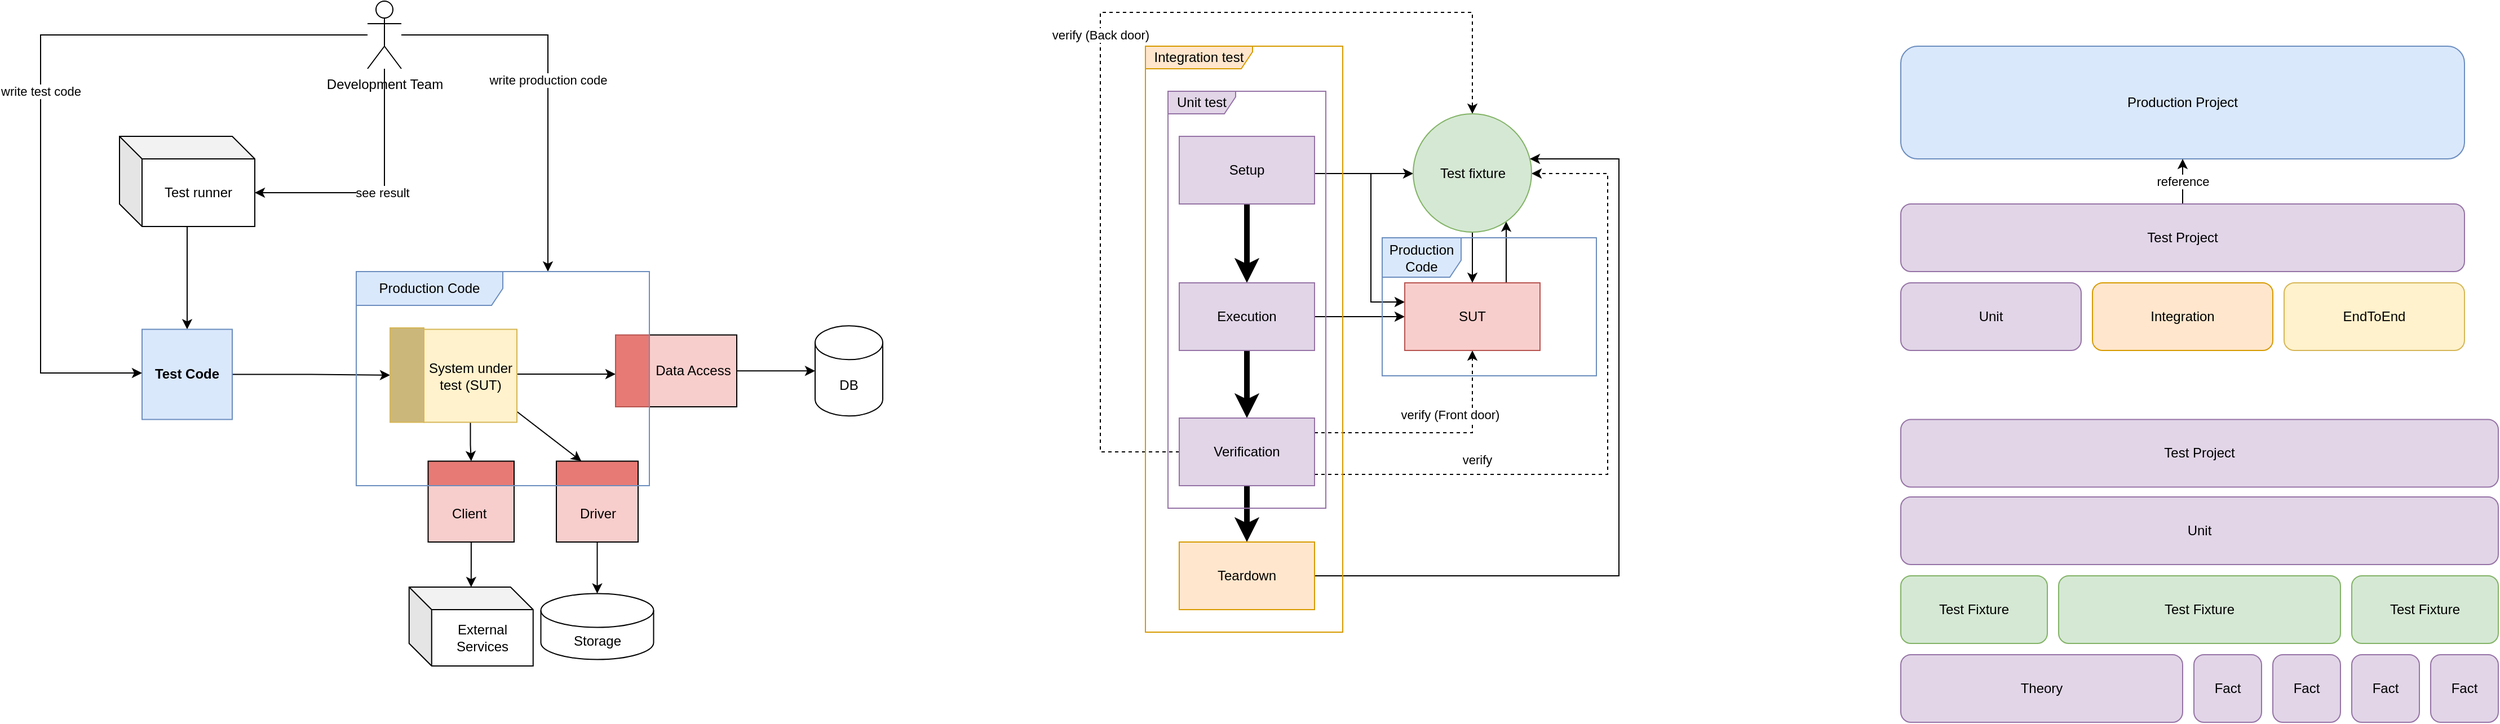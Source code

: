 <mxfile version="21.7.5" type="github">
  <diagram name="หน้า-1" id="V54rJkGDe6UenH7iF8Wh">
    <mxGraphModel dx="1235" dy="638" grid="1" gridSize="10" guides="1" tooltips="1" connect="1" arrows="1" fold="1" page="1" pageScale="1" pageWidth="827" pageHeight="1169" math="0" shadow="0">
      <root>
        <mxCell id="0" />
        <mxCell id="1" parent="0" />
        <mxCell id="IcwU3DTUadqm8QiGpATD-16" style="rounded=0;orthogonalLoop=1;jettySize=auto;html=1;" parent="1" source="IcwU3DTUadqm8QiGpATD-11" target="IcwU3DTUadqm8QiGpATD-13" edge="1">
          <mxGeometry relative="1" as="geometry" />
        </mxCell>
        <mxCell id="IcwU3DTUadqm8QiGpATD-11" value="Test runner" style="shape=cube;whiteSpace=wrap;html=1;boundedLbl=1;backgroundOutline=1;darkOpacity=0.05;darkOpacity2=0.1;" parent="1" vertex="1">
          <mxGeometry x="210" y="320" width="120" height="80" as="geometry" />
        </mxCell>
        <mxCell id="IcwU3DTUadqm8QiGpATD-17" style="edgeStyle=orthogonalEdgeStyle;rounded=0;orthogonalLoop=1;jettySize=auto;html=1;" parent="1" source="IcwU3DTUadqm8QiGpATD-13" target="IcwU3DTUadqm8QiGpATD-47" edge="1">
          <mxGeometry relative="1" as="geometry">
            <mxPoint x="380" y="480" as="targetPoint" />
          </mxGeometry>
        </mxCell>
        <mxCell id="IcwU3DTUadqm8QiGpATD-13" value="Test Code" style="whiteSpace=wrap;html=1;aspect=fixed;fillColor=#dae8fc;strokeColor=#6c8ebf;fontStyle=1" parent="1" vertex="1">
          <mxGeometry x="230" y="491.25" width="80" height="80" as="geometry" />
        </mxCell>
        <mxCell id="IcwU3DTUadqm8QiGpATD-20" style="edgeStyle=orthogonalEdgeStyle;rounded=0;orthogonalLoop=1;jettySize=auto;html=1;" parent="1" source="IcwU3DTUadqm8QiGpATD-14" target="IcwU3DTUadqm8QiGpATD-43" edge="1">
          <mxGeometry relative="1" as="geometry">
            <mxPoint x="630" y="440" as="targetPoint" />
            <Array as="points">
              <mxPoint x="600" y="531" />
              <mxPoint x="600" y="531" />
            </Array>
          </mxGeometry>
        </mxCell>
        <mxCell id="IcwU3DTUadqm8QiGpATD-22" style="edgeStyle=orthogonalEdgeStyle;rounded=0;orthogonalLoop=1;jettySize=auto;html=1;" parent="1" source="IcwU3DTUadqm8QiGpATD-14" target="IcwU3DTUadqm8QiGpATD-45" edge="1">
          <mxGeometry relative="1" as="geometry">
            <mxPoint x="420" y="590" as="targetPoint" />
          </mxGeometry>
        </mxCell>
        <mxCell id="IcwU3DTUadqm8QiGpATD-33" style="rounded=0;orthogonalLoop=1;jettySize=auto;html=1;" parent="1" source="IcwU3DTUadqm8QiGpATD-14" target="IcwU3DTUadqm8QiGpATD-44" edge="1">
          <mxGeometry relative="1" as="geometry" />
        </mxCell>
        <mxCell id="IcwU3DTUadqm8QiGpATD-14" value="System under test (SUT)" style="whiteSpace=wrap;html=1;aspect=fixed;fillColor=#fff2cc;strokeColor=#d6b656;" parent="1" vertex="1">
          <mxGeometry x="480" y="491.25" width="82.5" height="82.5" as="geometry" />
        </mxCell>
        <mxCell id="IcwU3DTUadqm8QiGpATD-24" style="rounded=0;orthogonalLoop=1;jettySize=auto;html=1;" parent="1" source="IcwU3DTUadqm8QiGpATD-53" target="IcwU3DTUadqm8QiGpATD-23" edge="1">
          <mxGeometry relative="1" as="geometry">
            <mxPoint x="720" y="530" as="sourcePoint" />
          </mxGeometry>
        </mxCell>
        <mxCell id="IcwU3DTUadqm8QiGpATD-26" style="edgeStyle=orthogonalEdgeStyle;rounded=0;orthogonalLoop=1;jettySize=auto;html=1;" parent="1" source="IcwU3DTUadqm8QiGpATD-49" target="IcwU3DTUadqm8QiGpATD-25" edge="1">
          <mxGeometry relative="1" as="geometry">
            <mxPoint x="513.8" y="690" as="sourcePoint" />
          </mxGeometry>
        </mxCell>
        <mxCell id="IcwU3DTUadqm8QiGpATD-23" value="DB" style="shape=cylinder3;whiteSpace=wrap;html=1;boundedLbl=1;backgroundOutline=1;size=15;" parent="1" vertex="1">
          <mxGeometry x="827" y="488.13" width="60" height="80" as="geometry" />
        </mxCell>
        <mxCell id="IcwU3DTUadqm8QiGpATD-25" value="External Services" style="shape=cube;whiteSpace=wrap;html=1;boundedLbl=1;backgroundOutline=1;darkOpacity=0.05;darkOpacity2=0.1;" parent="1" vertex="1">
          <mxGeometry x="466.88" y="720" width="110" height="70" as="geometry" />
        </mxCell>
        <mxCell id="IcwU3DTUadqm8QiGpATD-31" value="Storage" style="shape=cylinder3;whiteSpace=wrap;html=1;boundedLbl=1;backgroundOutline=1;size=15;" parent="1" vertex="1">
          <mxGeometry x="583.75" y="725.75" width="100" height="58.5" as="geometry" />
        </mxCell>
        <mxCell id="IcwU3DTUadqm8QiGpATD-37" value="write production code" style="edgeStyle=orthogonalEdgeStyle;rounded=0;orthogonalLoop=1;jettySize=auto;html=1;" parent="1" source="IcwU3DTUadqm8QiGpATD-36" target="rgRRa4uVCQyOLxnNqHUD-61" edge="1">
          <mxGeometry relative="1" as="geometry">
            <mxPoint x="600" y="370" as="targetPoint" />
            <Array as="points">
              <mxPoint x="590" y="230" />
            </Array>
          </mxGeometry>
        </mxCell>
        <mxCell id="IcwU3DTUadqm8QiGpATD-39" value="write test code" style="edgeStyle=orthogonalEdgeStyle;rounded=0;orthogonalLoop=1;jettySize=auto;html=1;" parent="1" source="IcwU3DTUadqm8QiGpATD-36" target="IcwU3DTUadqm8QiGpATD-13" edge="1">
          <mxGeometry relative="1" as="geometry">
            <Array as="points">
              <mxPoint x="140" y="230" />
              <mxPoint x="140" y="530" />
            </Array>
          </mxGeometry>
        </mxCell>
        <mxCell id="IcwU3DTUadqm8QiGpATD-41" value="see result" style="edgeStyle=orthogonalEdgeStyle;rounded=0;orthogonalLoop=1;jettySize=auto;html=1;" parent="1" source="IcwU3DTUadqm8QiGpATD-36" target="IcwU3DTUadqm8QiGpATD-11" edge="1">
          <mxGeometry relative="1" as="geometry">
            <Array as="points">
              <mxPoint x="445" y="370" />
            </Array>
          </mxGeometry>
        </mxCell>
        <mxCell id="IcwU3DTUadqm8QiGpATD-36" value="Development Team" style="shape=umlActor;verticalLabelPosition=bottom;verticalAlign=top;html=1;outlineConnect=0;" parent="1" vertex="1">
          <mxGeometry x="430" y="200" width="30" height="60" as="geometry" />
        </mxCell>
        <mxCell id="IcwU3DTUadqm8QiGpATD-43" value="" style="verticalLabelPosition=bottom;verticalAlign=top;html=1;shape=mxgraph.basic.rect;fillColor2=none;strokeWidth=1;size=20;indent=5;fillColor=#e77a74;strokeColor=#b85450;" parent="1" vertex="1">
          <mxGeometry x="650" y="496.25" width="30" height="63.75" as="geometry" />
        </mxCell>
        <mxCell id="IcwU3DTUadqm8QiGpATD-44" value="" style="verticalLabelPosition=bottom;verticalAlign=top;html=1;shape=mxgraph.basic.rect;fillColor2=none;strokeWidth=1;size=20;indent=5;fillColor=#e77a74;" parent="1" vertex="1">
          <mxGeometry x="597.5" y="608.25" width="72.5" height="21.75" as="geometry" />
        </mxCell>
        <mxCell id="IcwU3DTUadqm8QiGpATD-45" value="" style="verticalLabelPosition=bottom;verticalAlign=top;html=1;shape=mxgraph.basic.rect;fillColor2=none;strokeWidth=1;size=0;indent=5;fillColor=#e77a74;" parent="1" vertex="1">
          <mxGeometry x="483.75" y="608.25" width="76.25" height="21.75" as="geometry" />
        </mxCell>
        <mxCell id="IcwU3DTUadqm8QiGpATD-47" value="" style="verticalLabelPosition=bottom;verticalAlign=top;html=1;shape=mxgraph.basic.rect;fillColor2=none;strokeWidth=1;size=20;indent=5;fillColor=#ccb77b;strokeColor=#d6b656;" parent="1" vertex="1">
          <mxGeometry x="450" y="490" width="30" height="83.75" as="geometry" />
        </mxCell>
        <mxCell id="IcwU3DTUadqm8QiGpATD-49" value="Client&amp;nbsp;" style="rounded=0;whiteSpace=wrap;html=1;fillColor=#f8cecc;" parent="1" vertex="1">
          <mxGeometry x="483.75" y="630" width="76.25" height="50" as="geometry" />
        </mxCell>
        <mxCell id="IcwU3DTUadqm8QiGpATD-52" style="rounded=0;orthogonalLoop=1;jettySize=auto;html=1;" parent="1" source="IcwU3DTUadqm8QiGpATD-50" target="IcwU3DTUadqm8QiGpATD-31" edge="1">
          <mxGeometry relative="1" as="geometry" />
        </mxCell>
        <mxCell id="IcwU3DTUadqm8QiGpATD-50" value="Driver" style="rounded=0;whiteSpace=wrap;html=1;fillColor=#f8cecc;" parent="1" vertex="1">
          <mxGeometry x="597.5" y="630" width="72.5" height="50" as="geometry" />
        </mxCell>
        <mxCell id="IcwU3DTUadqm8QiGpATD-53" value="Data Access" style="rounded=0;whiteSpace=wrap;html=1;fillColor=#f8cecc;" parent="1" vertex="1">
          <mxGeometry x="680" y="496.25" width="77.5" height="63.75" as="geometry" />
        </mxCell>
        <mxCell id="rgRRa4uVCQyOLxnNqHUD-7" style="edgeStyle=orthogonalEdgeStyle;rounded=0;orthogonalLoop=1;jettySize=auto;html=1;" edge="1" parent="1" source="rgRRa4uVCQyOLxnNqHUD-1" target="rgRRa4uVCQyOLxnNqHUD-6">
          <mxGeometry relative="1" as="geometry">
            <mxPoint x="1280" y="352.5" as="sourcePoint" />
            <Array as="points">
              <mxPoint x="1290" y="353" />
              <mxPoint x="1290" y="353" />
            </Array>
          </mxGeometry>
        </mxCell>
        <mxCell id="rgRRa4uVCQyOLxnNqHUD-19" value="" style="edgeStyle=orthogonalEdgeStyle;rounded=0;orthogonalLoop=1;jettySize=auto;html=1;strokeWidth=5;" edge="1" parent="1" source="rgRRa4uVCQyOLxnNqHUD-1" target="rgRRa4uVCQyOLxnNqHUD-2">
          <mxGeometry relative="1" as="geometry" />
        </mxCell>
        <mxCell id="rgRRa4uVCQyOLxnNqHUD-41" style="edgeStyle=orthogonalEdgeStyle;rounded=0;orthogonalLoop=1;jettySize=auto;html=1;" edge="1" parent="1" source="rgRRa4uVCQyOLxnNqHUD-1" target="rgRRa4uVCQyOLxnNqHUD-5">
          <mxGeometry relative="1" as="geometry">
            <mxPoint x="1280" y="352.5" as="sourcePoint" />
            <Array as="points">
              <mxPoint x="1320" y="353" />
              <mxPoint x="1320" y="467" />
            </Array>
          </mxGeometry>
        </mxCell>
        <mxCell id="rgRRa4uVCQyOLxnNqHUD-1" value="Setup" style="rounded=0;whiteSpace=wrap;html=1;fillColor=#e1d5e7;strokeColor=#9673a6;" vertex="1" parent="1">
          <mxGeometry x="1150" y="320" width="120" height="60" as="geometry" />
        </mxCell>
        <mxCell id="rgRRa4uVCQyOLxnNqHUD-8" style="edgeStyle=orthogonalEdgeStyle;rounded=0;orthogonalLoop=1;jettySize=auto;html=1;" edge="1" parent="1" source="rgRRa4uVCQyOLxnNqHUD-2" target="rgRRa4uVCQyOLxnNqHUD-5">
          <mxGeometry relative="1" as="geometry">
            <mxPoint x="1280" y="482.5" as="sourcePoint" />
            <Array as="points">
              <mxPoint x="1330" y="480" />
              <mxPoint x="1330" y="480" />
            </Array>
          </mxGeometry>
        </mxCell>
        <mxCell id="rgRRa4uVCQyOLxnNqHUD-20" value="" style="edgeStyle=orthogonalEdgeStyle;rounded=0;orthogonalLoop=1;jettySize=auto;html=1;strokeWidth=5;" edge="1" parent="1" source="rgRRa4uVCQyOLxnNqHUD-2" target="rgRRa4uVCQyOLxnNqHUD-4">
          <mxGeometry relative="1" as="geometry" />
        </mxCell>
        <mxCell id="rgRRa4uVCQyOLxnNqHUD-2" value="Execution" style="rounded=0;whiteSpace=wrap;html=1;fillColor=#e1d5e7;strokeColor=#9673a6;" vertex="1" parent="1">
          <mxGeometry x="1150" y="450" width="120" height="60" as="geometry" />
        </mxCell>
        <mxCell id="rgRRa4uVCQyOLxnNqHUD-21" value="" style="edgeStyle=orthogonalEdgeStyle;rounded=0;orthogonalLoop=1;jettySize=auto;html=1;strokeWidth=5;" edge="1" parent="1" source="rgRRa4uVCQyOLxnNqHUD-4" target="rgRRa4uVCQyOLxnNqHUD-17">
          <mxGeometry relative="1" as="geometry" />
        </mxCell>
        <mxCell id="rgRRa4uVCQyOLxnNqHUD-32" value="verify" style="edgeStyle=orthogonalEdgeStyle;rounded=0;orthogonalLoop=1;jettySize=auto;html=1;dashed=1;" edge="1" parent="1" source="rgRRa4uVCQyOLxnNqHUD-4" target="rgRRa4uVCQyOLxnNqHUD-6">
          <mxGeometry x="-0.515" y="13" relative="1" as="geometry">
            <mxPoint x="1280" y="602.5" as="sourcePoint" />
            <mxPoint x="1360.003" y="603" as="targetPoint" />
            <Array as="points">
              <mxPoint x="1530" y="620" />
              <mxPoint x="1530" y="353" />
            </Array>
            <mxPoint as="offset" />
          </mxGeometry>
        </mxCell>
        <mxCell id="rgRRa4uVCQyOLxnNqHUD-33" value="verify (Back door)" style="edgeStyle=orthogonalEdgeStyle;rounded=0;orthogonalLoop=1;jettySize=auto;html=1;dashed=1;" edge="1" parent="1" source="rgRRa4uVCQyOLxnNqHUD-4" target="rgRRa4uVCQyOLxnNqHUD-6">
          <mxGeometry relative="1" as="geometry">
            <Array as="points">
              <mxPoint x="1080" y="600" />
              <mxPoint x="1080" y="210" />
              <mxPoint x="1410" y="210" />
            </Array>
          </mxGeometry>
        </mxCell>
        <mxCell id="rgRRa4uVCQyOLxnNqHUD-36" value="verify (Front door)" style="edgeStyle=orthogonalEdgeStyle;rounded=0;orthogonalLoop=1;jettySize=auto;html=1;dashed=1;" edge="1" parent="1" source="rgRRa4uVCQyOLxnNqHUD-4" target="rgRRa4uVCQyOLxnNqHUD-5">
          <mxGeometry x="0.467" y="20" relative="1" as="geometry">
            <mxPoint x="1280" y="582.5" as="sourcePoint" />
            <Array as="points">
              <mxPoint x="1410" y="583" />
            </Array>
            <mxPoint as="offset" />
          </mxGeometry>
        </mxCell>
        <mxCell id="rgRRa4uVCQyOLxnNqHUD-4" value="Verification" style="rounded=0;whiteSpace=wrap;html=1;fillColor=#e1d5e7;strokeColor=#9673a6;" vertex="1" parent="1">
          <mxGeometry x="1150" y="570" width="120" height="60" as="geometry" />
        </mxCell>
        <mxCell id="rgRRa4uVCQyOLxnNqHUD-42" style="edgeStyle=orthogonalEdgeStyle;rounded=0;orthogonalLoop=1;jettySize=auto;html=1;exitX=0.75;exitY=0;exitDx=0;exitDy=0;" edge="1" parent="1" source="rgRRa4uVCQyOLxnNqHUD-5" target="rgRRa4uVCQyOLxnNqHUD-6">
          <mxGeometry relative="1" as="geometry">
            <Array as="points">
              <mxPoint x="1440" y="420" />
              <mxPoint x="1440" y="420" />
            </Array>
          </mxGeometry>
        </mxCell>
        <mxCell id="rgRRa4uVCQyOLxnNqHUD-5" value="SUT" style="rounded=0;whiteSpace=wrap;html=1;fillColor=#f8cecc;strokeColor=#b85450;" vertex="1" parent="1">
          <mxGeometry x="1350" y="450" width="120" height="60" as="geometry" />
        </mxCell>
        <mxCell id="rgRRa4uVCQyOLxnNqHUD-9" style="edgeStyle=orthogonalEdgeStyle;rounded=0;orthogonalLoop=1;jettySize=auto;html=1;" edge="1" parent="1" source="rgRRa4uVCQyOLxnNqHUD-6" target="rgRRa4uVCQyOLxnNqHUD-5">
          <mxGeometry relative="1" as="geometry" />
        </mxCell>
        <mxCell id="rgRRa4uVCQyOLxnNqHUD-6" value="Test fixture" style="ellipse;whiteSpace=wrap;html=1;aspect=fixed;fillColor=#d5e8d4;strokeColor=#82b366;" vertex="1" parent="1">
          <mxGeometry x="1357.5" y="300" width="105" height="105" as="geometry" />
        </mxCell>
        <mxCell id="rgRRa4uVCQyOLxnNqHUD-18" style="edgeStyle=orthogonalEdgeStyle;rounded=0;orthogonalLoop=1;jettySize=auto;html=1;" edge="1" parent="1" source="rgRRa4uVCQyOLxnNqHUD-17" target="rgRRa4uVCQyOLxnNqHUD-6">
          <mxGeometry relative="1" as="geometry">
            <mxPoint x="1280" y="712.5" as="sourcePoint" />
            <Array as="points">
              <mxPoint x="1540" y="710" />
              <mxPoint x="1540" y="340" />
            </Array>
          </mxGeometry>
        </mxCell>
        <mxCell id="rgRRa4uVCQyOLxnNqHUD-17" value="Teardown" style="rounded=0;whiteSpace=wrap;html=1;fillColor=#ffe6cc;strokeColor=#d79b00;" vertex="1" parent="1">
          <mxGeometry x="1150" y="680" width="120" height="60" as="geometry" />
        </mxCell>
        <mxCell id="rgRRa4uVCQyOLxnNqHUD-25" value="Integration test" style="shape=umlFrame;whiteSpace=wrap;html=1;pointerEvents=0;width=95;height=20;fillColor=#ffe6cc;strokeColor=#d79b00;" vertex="1" parent="1">
          <mxGeometry x="1120" y="240" width="175" height="520" as="geometry" />
        </mxCell>
        <mxCell id="rgRRa4uVCQyOLxnNqHUD-26" value="Unit test" style="shape=umlFrame;whiteSpace=wrap;html=1;pointerEvents=0;width=60;height=20;fillColor=#e1d5e7;strokeColor=#9673a6;" vertex="1" parent="1">
          <mxGeometry x="1140" y="280" width="140" height="370" as="geometry" />
        </mxCell>
        <mxCell id="rgRRa4uVCQyOLxnNqHUD-31" value="Production Code" style="shape=umlFrame;whiteSpace=wrap;html=1;pointerEvents=0;width=70;height=35;fillColor=#dae8fc;strokeColor=#6c8ebf;" vertex="1" parent="1">
          <mxGeometry x="1330" y="410" width="190" height="122.5" as="geometry" />
        </mxCell>
        <mxCell id="rgRRa4uVCQyOLxnNqHUD-43" value="Production Project" style="rounded=1;whiteSpace=wrap;html=1;fillColor=#dae8fc;strokeColor=#6c8ebf;" vertex="1" parent="1">
          <mxGeometry x="1790" y="240" width="500" height="100" as="geometry" />
        </mxCell>
        <mxCell id="rgRRa4uVCQyOLxnNqHUD-60" value="reference" style="edgeStyle=orthogonalEdgeStyle;rounded=0;orthogonalLoop=1;jettySize=auto;html=1;" edge="1" parent="1" source="rgRRa4uVCQyOLxnNqHUD-44" target="rgRRa4uVCQyOLxnNqHUD-43">
          <mxGeometry relative="1" as="geometry" />
        </mxCell>
        <mxCell id="rgRRa4uVCQyOLxnNqHUD-44" value="Test Project" style="rounded=1;whiteSpace=wrap;html=1;fillColor=#e1d5e7;strokeColor=#9673a6;" vertex="1" parent="1">
          <mxGeometry x="1790" y="380" width="500" height="60" as="geometry" />
        </mxCell>
        <mxCell id="rgRRa4uVCQyOLxnNqHUD-45" value="Unit" style="rounded=1;whiteSpace=wrap;html=1;fillColor=#e1d5e7;strokeColor=#9673a6;" vertex="1" parent="1">
          <mxGeometry x="1790" y="640" width="530" height="60" as="geometry" />
        </mxCell>
        <mxCell id="rgRRa4uVCQyOLxnNqHUD-46" value="Integration" style="rounded=1;whiteSpace=wrap;html=1;fillColor=#ffe6cc;strokeColor=#d79b00;" vertex="1" parent="1">
          <mxGeometry x="1960" y="450" width="160" height="60" as="geometry" />
        </mxCell>
        <mxCell id="rgRRa4uVCQyOLxnNqHUD-47" value="EndToEnd" style="rounded=1;whiteSpace=wrap;html=1;fillColor=#fff2cc;strokeColor=#d6b656;" vertex="1" parent="1">
          <mxGeometry x="2130" y="450" width="160" height="60" as="geometry" />
        </mxCell>
        <mxCell id="rgRRa4uVCQyOLxnNqHUD-50" value="Test Project" style="rounded=1;whiteSpace=wrap;html=1;fillColor=#e1d5e7;strokeColor=#9673a6;" vertex="1" parent="1">
          <mxGeometry x="1790" y="571.25" width="530" height="60" as="geometry" />
        </mxCell>
        <mxCell id="rgRRa4uVCQyOLxnNqHUD-51" value="Test Fixture" style="rounded=1;whiteSpace=wrap;html=1;fillColor=#d5e8d4;strokeColor=#82b366;" vertex="1" parent="1">
          <mxGeometry x="1790" y="710" width="130" height="60" as="geometry" />
        </mxCell>
        <mxCell id="rgRRa4uVCQyOLxnNqHUD-52" value="Test Fixture" style="rounded=1;whiteSpace=wrap;html=1;fillColor=#d5e8d4;strokeColor=#82b366;" vertex="1" parent="1">
          <mxGeometry x="2190" y="710" width="130" height="60" as="geometry" />
        </mxCell>
        <mxCell id="rgRRa4uVCQyOLxnNqHUD-53" value="Theory" style="rounded=1;whiteSpace=wrap;html=1;fillColor=#e1d5e7;strokeColor=#9673a6;" vertex="1" parent="1">
          <mxGeometry x="1790" y="780" width="250" height="60" as="geometry" />
        </mxCell>
        <mxCell id="rgRRa4uVCQyOLxnNqHUD-54" value="Fact" style="rounded=1;whiteSpace=wrap;html=1;fillColor=#e1d5e7;strokeColor=#9673a6;" vertex="1" parent="1">
          <mxGeometry x="2050" y="780" width="60" height="60" as="geometry" />
        </mxCell>
        <mxCell id="rgRRa4uVCQyOLxnNqHUD-55" value="Fact" style="rounded=1;whiteSpace=wrap;html=1;fillColor=#e1d5e7;strokeColor=#9673a6;" vertex="1" parent="1">
          <mxGeometry x="2120" y="780" width="60" height="60" as="geometry" />
        </mxCell>
        <mxCell id="rgRRa4uVCQyOLxnNqHUD-56" value="Fact" style="rounded=1;whiteSpace=wrap;html=1;fillColor=#e1d5e7;strokeColor=#9673a6;" vertex="1" parent="1">
          <mxGeometry x="2190" y="780" width="60" height="60" as="geometry" />
        </mxCell>
        <mxCell id="rgRRa4uVCQyOLxnNqHUD-57" value="Fact" style="rounded=1;whiteSpace=wrap;html=1;fillColor=#e1d5e7;strokeColor=#9673a6;" vertex="1" parent="1">
          <mxGeometry x="2260" y="780" width="60" height="60" as="geometry" />
        </mxCell>
        <mxCell id="rgRRa4uVCQyOLxnNqHUD-58" value="Unit" style="rounded=1;whiteSpace=wrap;html=1;fillColor=#e1d5e7;strokeColor=#9673a6;" vertex="1" parent="1">
          <mxGeometry x="1790" y="450" width="160" height="60" as="geometry" />
        </mxCell>
        <mxCell id="rgRRa4uVCQyOLxnNqHUD-59" value="Test Fixture" style="rounded=1;whiteSpace=wrap;html=1;fillColor=#d5e8d4;strokeColor=#82b366;" vertex="1" parent="1">
          <mxGeometry x="1930" y="710" width="250" height="60" as="geometry" />
        </mxCell>
        <mxCell id="rgRRa4uVCQyOLxnNqHUD-61" value="Production Code" style="shape=umlFrame;whiteSpace=wrap;html=1;pointerEvents=0;width=130;height=30;fillColor=#dae8fc;strokeColor=#6c8ebf;" vertex="1" parent="1">
          <mxGeometry x="420" y="440" width="260" height="190" as="geometry" />
        </mxCell>
      </root>
    </mxGraphModel>
  </diagram>
</mxfile>
